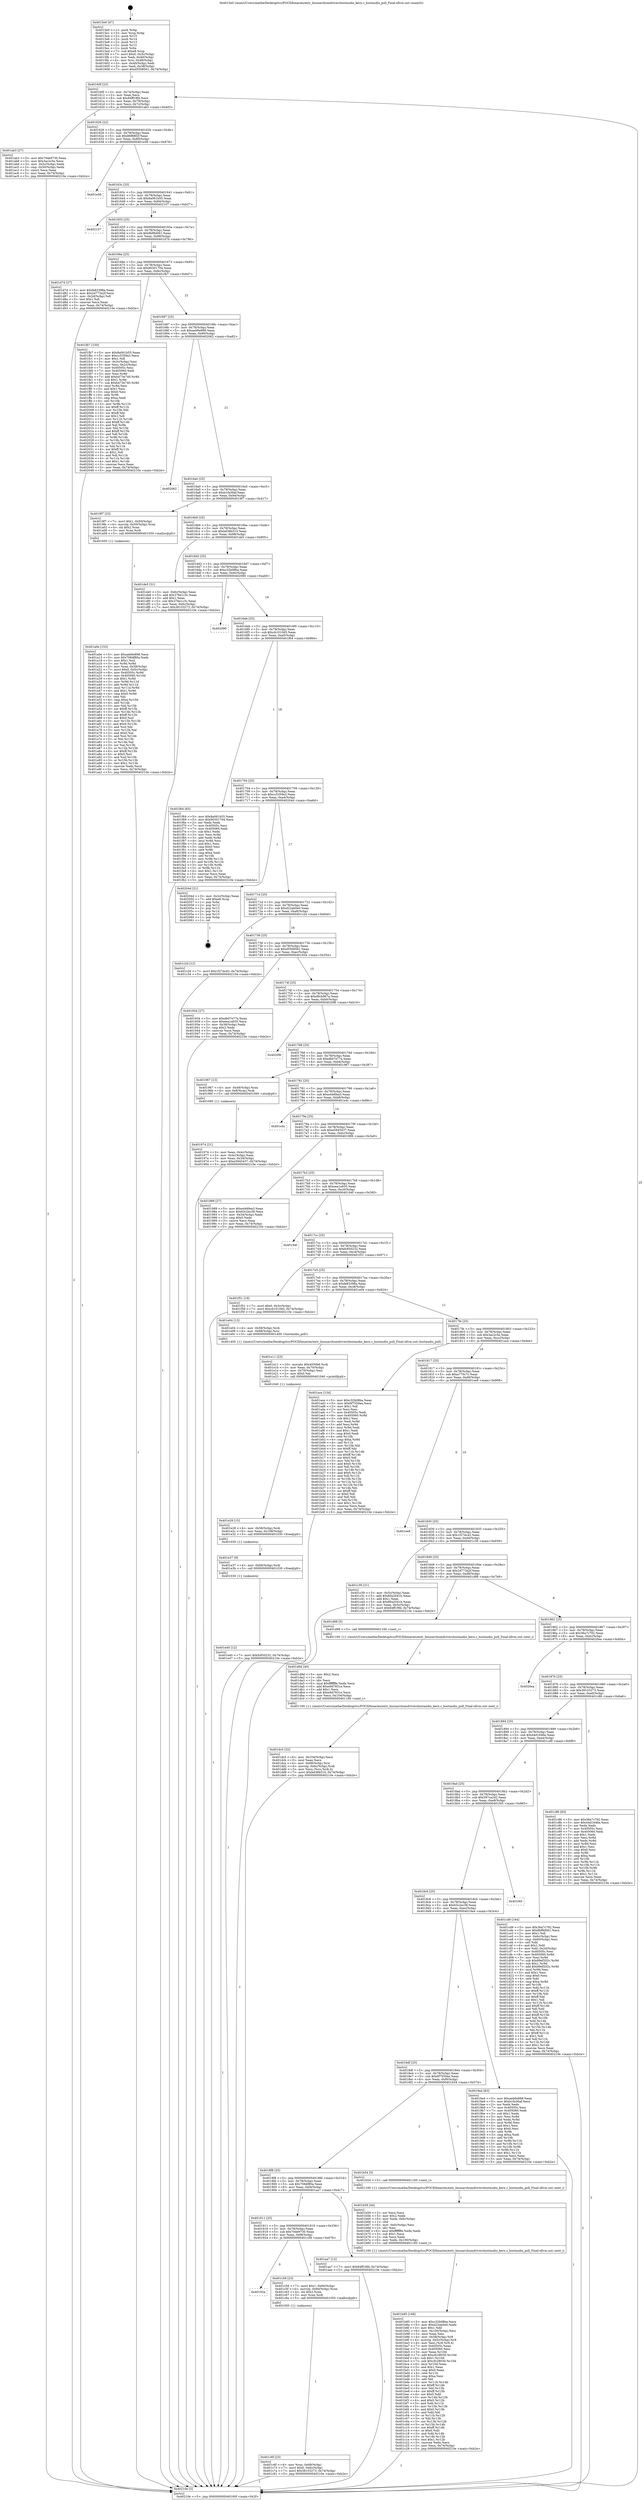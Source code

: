 digraph "0x4015e0" {
  label = "0x4015e0 (/mnt/c/Users/mathe/Desktop/tcc/POCII/binaries/extr_linuxarchumdrivershostaudio_kern.c_hostaudio_poll_Final-ollvm.out::main(0))"
  labelloc = "t"
  node[shape=record]

  Entry [label="",width=0.3,height=0.3,shape=circle,fillcolor=black,style=filled]
  "0x40160f" [label="{
     0x40160f [23]\l
     | [instrs]\l
     &nbsp;&nbsp;0x40160f \<+3\>: mov -0x74(%rbp),%eax\l
     &nbsp;&nbsp;0x401612 \<+2\>: mov %eax,%ecx\l
     &nbsp;&nbsp;0x401614 \<+6\>: sub $0x84ff19fd,%ecx\l
     &nbsp;&nbsp;0x40161a \<+3\>: mov %eax,-0x78(%rbp)\l
     &nbsp;&nbsp;0x40161d \<+3\>: mov %ecx,-0x7c(%rbp)\l
     &nbsp;&nbsp;0x401620 \<+6\>: je 0000000000401ab3 \<main+0x4d3\>\l
  }"]
  "0x401ab3" [label="{
     0x401ab3 [27]\l
     | [instrs]\l
     &nbsp;&nbsp;0x401ab3 \<+5\>: mov $0x70de9730,%eax\l
     &nbsp;&nbsp;0x401ab8 \<+5\>: mov $0x3ac2c5e,%ecx\l
     &nbsp;&nbsp;0x401abd \<+3\>: mov -0x5c(%rbp),%edx\l
     &nbsp;&nbsp;0x401ac0 \<+3\>: cmp -0x50(%rbp),%edx\l
     &nbsp;&nbsp;0x401ac3 \<+3\>: cmovl %ecx,%eax\l
     &nbsp;&nbsp;0x401ac6 \<+3\>: mov %eax,-0x74(%rbp)\l
     &nbsp;&nbsp;0x401ac9 \<+5\>: jmp 000000000040210e \<main+0xb2e\>\l
  }"]
  "0x401626" [label="{
     0x401626 [22]\l
     | [instrs]\l
     &nbsp;&nbsp;0x401626 \<+5\>: jmp 000000000040162b \<main+0x4b\>\l
     &nbsp;&nbsp;0x40162b \<+3\>: mov -0x78(%rbp),%eax\l
     &nbsp;&nbsp;0x40162e \<+5\>: sub $0x86f88f2f,%eax\l
     &nbsp;&nbsp;0x401633 \<+3\>: mov %eax,-0x80(%rbp)\l
     &nbsp;&nbsp;0x401636 \<+6\>: je 0000000000401e58 \<main+0x878\>\l
  }"]
  Exit [label="",width=0.3,height=0.3,shape=circle,fillcolor=black,style=filled,peripheries=2]
  "0x401e58" [label="{
     0x401e58\l
  }", style=dashed]
  "0x40163c" [label="{
     0x40163c [25]\l
     | [instrs]\l
     &nbsp;&nbsp;0x40163c \<+5\>: jmp 0000000000401641 \<main+0x61\>\l
     &nbsp;&nbsp;0x401641 \<+3\>: mov -0x78(%rbp),%eax\l
     &nbsp;&nbsp;0x401644 \<+5\>: sub $0x8a061b55,%eax\l
     &nbsp;&nbsp;0x401649 \<+6\>: mov %eax,-0x84(%rbp)\l
     &nbsp;&nbsp;0x40164f \<+6\>: je 0000000000402107 \<main+0xb27\>\l
  }"]
  "0x401e40" [label="{
     0x401e40 [12]\l
     | [instrs]\l
     &nbsp;&nbsp;0x401e40 \<+7\>: movl $0xfc850232,-0x74(%rbp)\l
     &nbsp;&nbsp;0x401e47 \<+5\>: jmp 000000000040210e \<main+0xb2e\>\l
  }"]
  "0x402107" [label="{
     0x402107\l
  }", style=dashed]
  "0x401655" [label="{
     0x401655 [25]\l
     | [instrs]\l
     &nbsp;&nbsp;0x401655 \<+5\>: jmp 000000000040165a \<main+0x7a\>\l
     &nbsp;&nbsp;0x40165a \<+3\>: mov -0x78(%rbp),%eax\l
     &nbsp;&nbsp;0x40165d \<+5\>: sub $0x8bf8d061,%eax\l
     &nbsp;&nbsp;0x401662 \<+6\>: mov %eax,-0x88(%rbp)\l
     &nbsp;&nbsp;0x401668 \<+6\>: je 0000000000401d7d \<main+0x79d\>\l
  }"]
  "0x401e37" [label="{
     0x401e37 [9]\l
     | [instrs]\l
     &nbsp;&nbsp;0x401e37 \<+4\>: mov -0x68(%rbp),%rdi\l
     &nbsp;&nbsp;0x401e3b \<+5\>: call 0000000000401030 \<free@plt\>\l
     | [calls]\l
     &nbsp;&nbsp;0x401030 \{1\} (unknown)\l
  }"]
  "0x401d7d" [label="{
     0x401d7d [27]\l
     | [instrs]\l
     &nbsp;&nbsp;0x401d7d \<+5\>: mov $0xfe83398a,%eax\l
     &nbsp;&nbsp;0x401d82 \<+5\>: mov $0x2d773a2f,%ecx\l
     &nbsp;&nbsp;0x401d87 \<+3\>: mov -0x2d(%rbp),%dl\l
     &nbsp;&nbsp;0x401d8a \<+3\>: test $0x1,%dl\l
     &nbsp;&nbsp;0x401d8d \<+3\>: cmovne %ecx,%eax\l
     &nbsp;&nbsp;0x401d90 \<+3\>: mov %eax,-0x74(%rbp)\l
     &nbsp;&nbsp;0x401d93 \<+5\>: jmp 000000000040210e \<main+0xb2e\>\l
  }"]
  "0x40166e" [label="{
     0x40166e [25]\l
     | [instrs]\l
     &nbsp;&nbsp;0x40166e \<+5\>: jmp 0000000000401673 \<main+0x93\>\l
     &nbsp;&nbsp;0x401673 \<+3\>: mov -0x78(%rbp),%eax\l
     &nbsp;&nbsp;0x401676 \<+5\>: sub $0x90301704,%eax\l
     &nbsp;&nbsp;0x40167b \<+6\>: mov %eax,-0x8c(%rbp)\l
     &nbsp;&nbsp;0x401681 \<+6\>: je 0000000000401fb7 \<main+0x9d7\>\l
  }"]
  "0x401e28" [label="{
     0x401e28 [15]\l
     | [instrs]\l
     &nbsp;&nbsp;0x401e28 \<+4\>: mov -0x58(%rbp),%rdi\l
     &nbsp;&nbsp;0x401e2c \<+6\>: mov %eax,-0x108(%rbp)\l
     &nbsp;&nbsp;0x401e32 \<+5\>: call 0000000000401030 \<free@plt\>\l
     | [calls]\l
     &nbsp;&nbsp;0x401030 \{1\} (unknown)\l
  }"]
  "0x401fb7" [label="{
     0x401fb7 [150]\l
     | [instrs]\l
     &nbsp;&nbsp;0x401fb7 \<+5\>: mov $0x8a061b55,%eax\l
     &nbsp;&nbsp;0x401fbc \<+5\>: mov $0xcc5359a3,%ecx\l
     &nbsp;&nbsp;0x401fc1 \<+2\>: mov $0x1,%dl\l
     &nbsp;&nbsp;0x401fc3 \<+3\>: mov -0x3c(%rbp),%esi\l
     &nbsp;&nbsp;0x401fc6 \<+3\>: mov %esi,-0x2c(%rbp)\l
     &nbsp;&nbsp;0x401fc9 \<+7\>: mov 0x40505c,%esi\l
     &nbsp;&nbsp;0x401fd0 \<+7\>: mov 0x405060,%edi\l
     &nbsp;&nbsp;0x401fd7 \<+3\>: mov %esi,%r8d\l
     &nbsp;&nbsp;0x401fda \<+7\>: add $0xb473e740,%r8d\l
     &nbsp;&nbsp;0x401fe1 \<+4\>: sub $0x1,%r8d\l
     &nbsp;&nbsp;0x401fe5 \<+7\>: sub $0xb473e740,%r8d\l
     &nbsp;&nbsp;0x401fec \<+4\>: imul %r8d,%esi\l
     &nbsp;&nbsp;0x401ff0 \<+3\>: and $0x1,%esi\l
     &nbsp;&nbsp;0x401ff3 \<+3\>: cmp $0x0,%esi\l
     &nbsp;&nbsp;0x401ff6 \<+4\>: sete %r9b\l
     &nbsp;&nbsp;0x401ffa \<+3\>: cmp $0xa,%edi\l
     &nbsp;&nbsp;0x401ffd \<+4\>: setl %r10b\l
     &nbsp;&nbsp;0x402001 \<+3\>: mov %r9b,%r11b\l
     &nbsp;&nbsp;0x402004 \<+4\>: xor $0xff,%r11b\l
     &nbsp;&nbsp;0x402008 \<+3\>: mov %r10b,%bl\l
     &nbsp;&nbsp;0x40200b \<+3\>: xor $0xff,%bl\l
     &nbsp;&nbsp;0x40200e \<+3\>: xor $0x1,%dl\l
     &nbsp;&nbsp;0x402011 \<+3\>: mov %r11b,%r14b\l
     &nbsp;&nbsp;0x402014 \<+4\>: and $0xff,%r14b\l
     &nbsp;&nbsp;0x402018 \<+3\>: and %dl,%r9b\l
     &nbsp;&nbsp;0x40201b \<+3\>: mov %bl,%r15b\l
     &nbsp;&nbsp;0x40201e \<+4\>: and $0xff,%r15b\l
     &nbsp;&nbsp;0x402022 \<+3\>: and %dl,%r10b\l
     &nbsp;&nbsp;0x402025 \<+3\>: or %r9b,%r14b\l
     &nbsp;&nbsp;0x402028 \<+3\>: or %r10b,%r15b\l
     &nbsp;&nbsp;0x40202b \<+3\>: xor %r15b,%r14b\l
     &nbsp;&nbsp;0x40202e \<+3\>: or %bl,%r11b\l
     &nbsp;&nbsp;0x402031 \<+4\>: xor $0xff,%r11b\l
     &nbsp;&nbsp;0x402035 \<+3\>: or $0x1,%dl\l
     &nbsp;&nbsp;0x402038 \<+3\>: and %dl,%r11b\l
     &nbsp;&nbsp;0x40203b \<+3\>: or %r11b,%r14b\l
     &nbsp;&nbsp;0x40203e \<+4\>: test $0x1,%r14b\l
     &nbsp;&nbsp;0x402042 \<+3\>: cmovne %ecx,%eax\l
     &nbsp;&nbsp;0x402045 \<+3\>: mov %eax,-0x74(%rbp)\l
     &nbsp;&nbsp;0x402048 \<+5\>: jmp 000000000040210e \<main+0xb2e\>\l
  }"]
  "0x401687" [label="{
     0x401687 [25]\l
     | [instrs]\l
     &nbsp;&nbsp;0x401687 \<+5\>: jmp 000000000040168c \<main+0xac\>\l
     &nbsp;&nbsp;0x40168c \<+3\>: mov -0x78(%rbp),%eax\l
     &nbsp;&nbsp;0x40168f \<+5\>: sub $0xaeb6e898,%eax\l
     &nbsp;&nbsp;0x401694 \<+6\>: mov %eax,-0x90(%rbp)\l
     &nbsp;&nbsp;0x40169a \<+6\>: je 0000000000402062 \<main+0xa82\>\l
  }"]
  "0x401e11" [label="{
     0x401e11 [23]\l
     | [instrs]\l
     &nbsp;&nbsp;0x401e11 \<+10\>: movabs $0x4030b6,%rdi\l
     &nbsp;&nbsp;0x401e1b \<+3\>: mov %eax,-0x70(%rbp)\l
     &nbsp;&nbsp;0x401e1e \<+3\>: mov -0x70(%rbp),%esi\l
     &nbsp;&nbsp;0x401e21 \<+2\>: mov $0x0,%al\l
     &nbsp;&nbsp;0x401e23 \<+5\>: call 0000000000401040 \<printf@plt\>\l
     | [calls]\l
     &nbsp;&nbsp;0x401040 \{1\} (unknown)\l
  }"]
  "0x402062" [label="{
     0x402062\l
  }", style=dashed]
  "0x4016a0" [label="{
     0x4016a0 [25]\l
     | [instrs]\l
     &nbsp;&nbsp;0x4016a0 \<+5\>: jmp 00000000004016a5 \<main+0xc5\>\l
     &nbsp;&nbsp;0x4016a5 \<+3\>: mov -0x78(%rbp),%eax\l
     &nbsp;&nbsp;0x4016a8 \<+5\>: sub $0xb1fa36af,%eax\l
     &nbsp;&nbsp;0x4016ad \<+6\>: mov %eax,-0x94(%rbp)\l
     &nbsp;&nbsp;0x4016b3 \<+6\>: je 00000000004019f7 \<main+0x417\>\l
  }"]
  "0x401dc5" [label="{
     0x401dc5 [32]\l
     | [instrs]\l
     &nbsp;&nbsp;0x401dc5 \<+6\>: mov -0x104(%rbp),%ecx\l
     &nbsp;&nbsp;0x401dcb \<+3\>: imul %eax,%ecx\l
     &nbsp;&nbsp;0x401dce \<+4\>: mov -0x68(%rbp),%rsi\l
     &nbsp;&nbsp;0x401dd2 \<+4\>: movslq -0x6c(%rbp),%rdi\l
     &nbsp;&nbsp;0x401dd6 \<+3\>: mov %ecx,(%rsi,%rdi,4)\l
     &nbsp;&nbsp;0x401dd9 \<+7\>: movl $0xbd38b510,-0x74(%rbp)\l
     &nbsp;&nbsp;0x401de0 \<+5\>: jmp 000000000040210e \<main+0xb2e\>\l
  }"]
  "0x4019f7" [label="{
     0x4019f7 [23]\l
     | [instrs]\l
     &nbsp;&nbsp;0x4019f7 \<+7\>: movl $0x1,-0x50(%rbp)\l
     &nbsp;&nbsp;0x4019fe \<+4\>: movslq -0x50(%rbp),%rax\l
     &nbsp;&nbsp;0x401a02 \<+4\>: shl $0x2,%rax\l
     &nbsp;&nbsp;0x401a06 \<+3\>: mov %rax,%rdi\l
     &nbsp;&nbsp;0x401a09 \<+5\>: call 0000000000401050 \<malloc@plt\>\l
     | [calls]\l
     &nbsp;&nbsp;0x401050 \{1\} (unknown)\l
  }"]
  "0x4016b9" [label="{
     0x4016b9 [25]\l
     | [instrs]\l
     &nbsp;&nbsp;0x4016b9 \<+5\>: jmp 00000000004016be \<main+0xde\>\l
     &nbsp;&nbsp;0x4016be \<+3\>: mov -0x78(%rbp),%eax\l
     &nbsp;&nbsp;0x4016c1 \<+5\>: sub $0xbd38b510,%eax\l
     &nbsp;&nbsp;0x4016c6 \<+6\>: mov %eax,-0x98(%rbp)\l
     &nbsp;&nbsp;0x4016cc \<+6\>: je 0000000000401de5 \<main+0x805\>\l
  }"]
  "0x401d9d" [label="{
     0x401d9d [40]\l
     | [instrs]\l
     &nbsp;&nbsp;0x401d9d \<+5\>: mov $0x2,%ecx\l
     &nbsp;&nbsp;0x401da2 \<+1\>: cltd\l
     &nbsp;&nbsp;0x401da3 \<+2\>: idiv %ecx\l
     &nbsp;&nbsp;0x401da5 \<+6\>: imul $0xfffffffe,%edx,%ecx\l
     &nbsp;&nbsp;0x401dab \<+6\>: add $0xe9d7831e,%ecx\l
     &nbsp;&nbsp;0x401db1 \<+3\>: add $0x1,%ecx\l
     &nbsp;&nbsp;0x401db4 \<+6\>: sub $0xe9d7831e,%ecx\l
     &nbsp;&nbsp;0x401dba \<+6\>: mov %ecx,-0x104(%rbp)\l
     &nbsp;&nbsp;0x401dc0 \<+5\>: call 0000000000401160 \<next_i\>\l
     | [calls]\l
     &nbsp;&nbsp;0x401160 \{1\} (/mnt/c/Users/mathe/Desktop/tcc/POCII/binaries/extr_linuxarchumdrivershostaudio_kern.c_hostaudio_poll_Final-ollvm.out::next_i)\l
  }"]
  "0x401de5" [label="{
     0x401de5 [31]\l
     | [instrs]\l
     &nbsp;&nbsp;0x401de5 \<+3\>: mov -0x6c(%rbp),%eax\l
     &nbsp;&nbsp;0x401de8 \<+5\>: add $0x376e1c3c,%eax\l
     &nbsp;&nbsp;0x401ded \<+3\>: add $0x1,%eax\l
     &nbsp;&nbsp;0x401df0 \<+5\>: sub $0x376e1c3c,%eax\l
     &nbsp;&nbsp;0x401df5 \<+3\>: mov %eax,-0x6c(%rbp)\l
     &nbsp;&nbsp;0x401df8 \<+7\>: movl $0x38103273,-0x74(%rbp)\l
     &nbsp;&nbsp;0x401dff \<+5\>: jmp 000000000040210e \<main+0xb2e\>\l
  }"]
  "0x4016d2" [label="{
     0x4016d2 [25]\l
     | [instrs]\l
     &nbsp;&nbsp;0x4016d2 \<+5\>: jmp 00000000004016d7 \<main+0xf7\>\l
     &nbsp;&nbsp;0x4016d7 \<+3\>: mov -0x78(%rbp),%eax\l
     &nbsp;&nbsp;0x4016da \<+5\>: sub $0xc32b08ba,%eax\l
     &nbsp;&nbsp;0x4016df \<+6\>: mov %eax,-0x9c(%rbp)\l
     &nbsp;&nbsp;0x4016e5 \<+6\>: je 0000000000402090 \<main+0xab0\>\l
  }"]
  "0x401c6f" [label="{
     0x401c6f [23]\l
     | [instrs]\l
     &nbsp;&nbsp;0x401c6f \<+4\>: mov %rax,-0x68(%rbp)\l
     &nbsp;&nbsp;0x401c73 \<+7\>: movl $0x0,-0x6c(%rbp)\l
     &nbsp;&nbsp;0x401c7a \<+7\>: movl $0x38103273,-0x74(%rbp)\l
     &nbsp;&nbsp;0x401c81 \<+5\>: jmp 000000000040210e \<main+0xb2e\>\l
  }"]
  "0x402090" [label="{
     0x402090\l
  }", style=dashed]
  "0x4016eb" [label="{
     0x4016eb [25]\l
     | [instrs]\l
     &nbsp;&nbsp;0x4016eb \<+5\>: jmp 00000000004016f0 \<main+0x110\>\l
     &nbsp;&nbsp;0x4016f0 \<+3\>: mov -0x78(%rbp),%eax\l
     &nbsp;&nbsp;0x4016f3 \<+5\>: sub $0xcb1010d5,%eax\l
     &nbsp;&nbsp;0x4016f8 \<+6\>: mov %eax,-0xa0(%rbp)\l
     &nbsp;&nbsp;0x4016fe \<+6\>: je 0000000000401f64 \<main+0x984\>\l
  }"]
  "0x40192a" [label="{
     0x40192a\l
  }", style=dashed]
  "0x401f64" [label="{
     0x401f64 [83]\l
     | [instrs]\l
     &nbsp;&nbsp;0x401f64 \<+5\>: mov $0x8a061b55,%eax\l
     &nbsp;&nbsp;0x401f69 \<+5\>: mov $0x90301704,%ecx\l
     &nbsp;&nbsp;0x401f6e \<+2\>: xor %edx,%edx\l
     &nbsp;&nbsp;0x401f70 \<+7\>: mov 0x40505c,%esi\l
     &nbsp;&nbsp;0x401f77 \<+7\>: mov 0x405060,%edi\l
     &nbsp;&nbsp;0x401f7e \<+3\>: sub $0x1,%edx\l
     &nbsp;&nbsp;0x401f81 \<+3\>: mov %esi,%r8d\l
     &nbsp;&nbsp;0x401f84 \<+3\>: add %edx,%r8d\l
     &nbsp;&nbsp;0x401f87 \<+4\>: imul %r8d,%esi\l
     &nbsp;&nbsp;0x401f8b \<+3\>: and $0x1,%esi\l
     &nbsp;&nbsp;0x401f8e \<+3\>: cmp $0x0,%esi\l
     &nbsp;&nbsp;0x401f91 \<+4\>: sete %r9b\l
     &nbsp;&nbsp;0x401f95 \<+3\>: cmp $0xa,%edi\l
     &nbsp;&nbsp;0x401f98 \<+4\>: setl %r10b\l
     &nbsp;&nbsp;0x401f9c \<+3\>: mov %r9b,%r11b\l
     &nbsp;&nbsp;0x401f9f \<+3\>: and %r10b,%r11b\l
     &nbsp;&nbsp;0x401fa2 \<+3\>: xor %r10b,%r9b\l
     &nbsp;&nbsp;0x401fa5 \<+3\>: or %r9b,%r11b\l
     &nbsp;&nbsp;0x401fa8 \<+4\>: test $0x1,%r11b\l
     &nbsp;&nbsp;0x401fac \<+3\>: cmovne %ecx,%eax\l
     &nbsp;&nbsp;0x401faf \<+3\>: mov %eax,-0x74(%rbp)\l
     &nbsp;&nbsp;0x401fb2 \<+5\>: jmp 000000000040210e \<main+0xb2e\>\l
  }"]
  "0x401704" [label="{
     0x401704 [25]\l
     | [instrs]\l
     &nbsp;&nbsp;0x401704 \<+5\>: jmp 0000000000401709 \<main+0x129\>\l
     &nbsp;&nbsp;0x401709 \<+3\>: mov -0x78(%rbp),%eax\l
     &nbsp;&nbsp;0x40170c \<+5\>: sub $0xcc5359a3,%eax\l
     &nbsp;&nbsp;0x401711 \<+6\>: mov %eax,-0xa4(%rbp)\l
     &nbsp;&nbsp;0x401717 \<+6\>: je 000000000040204d \<main+0xa6d\>\l
  }"]
  "0x401c58" [label="{
     0x401c58 [23]\l
     | [instrs]\l
     &nbsp;&nbsp;0x401c58 \<+7\>: movl $0x1,-0x60(%rbp)\l
     &nbsp;&nbsp;0x401c5f \<+4\>: movslq -0x60(%rbp),%rax\l
     &nbsp;&nbsp;0x401c63 \<+4\>: shl $0x2,%rax\l
     &nbsp;&nbsp;0x401c67 \<+3\>: mov %rax,%rdi\l
     &nbsp;&nbsp;0x401c6a \<+5\>: call 0000000000401050 \<malloc@plt\>\l
     | [calls]\l
     &nbsp;&nbsp;0x401050 \{1\} (unknown)\l
  }"]
  "0x40204d" [label="{
     0x40204d [21]\l
     | [instrs]\l
     &nbsp;&nbsp;0x40204d \<+3\>: mov -0x2c(%rbp),%eax\l
     &nbsp;&nbsp;0x402050 \<+7\>: add $0xe8,%rsp\l
     &nbsp;&nbsp;0x402057 \<+1\>: pop %rbx\l
     &nbsp;&nbsp;0x402058 \<+2\>: pop %r12\l
     &nbsp;&nbsp;0x40205a \<+2\>: pop %r13\l
     &nbsp;&nbsp;0x40205c \<+2\>: pop %r14\l
     &nbsp;&nbsp;0x40205e \<+2\>: pop %r15\l
     &nbsp;&nbsp;0x402060 \<+1\>: pop %rbp\l
     &nbsp;&nbsp;0x402061 \<+1\>: ret\l
  }"]
  "0x40171d" [label="{
     0x40171d [25]\l
     | [instrs]\l
     &nbsp;&nbsp;0x40171d \<+5\>: jmp 0000000000401722 \<main+0x142\>\l
     &nbsp;&nbsp;0x401722 \<+3\>: mov -0x78(%rbp),%eax\l
     &nbsp;&nbsp;0x401725 \<+5\>: sub $0xd22ab0e0,%eax\l
     &nbsp;&nbsp;0x40172a \<+6\>: mov %eax,-0xa8(%rbp)\l
     &nbsp;&nbsp;0x401730 \<+6\>: je 0000000000401c2d \<main+0x64d\>\l
  }"]
  "0x401b85" [label="{
     0x401b85 [168]\l
     | [instrs]\l
     &nbsp;&nbsp;0x401b85 \<+5\>: mov $0xc32b08ba,%ecx\l
     &nbsp;&nbsp;0x401b8a \<+5\>: mov $0xd22ab0e0,%edx\l
     &nbsp;&nbsp;0x401b8f \<+3\>: mov $0x1,%dil\l
     &nbsp;&nbsp;0x401b92 \<+6\>: mov -0x100(%rbp),%esi\l
     &nbsp;&nbsp;0x401b98 \<+3\>: imul %eax,%esi\l
     &nbsp;&nbsp;0x401b9b \<+4\>: mov -0x58(%rbp),%r8\l
     &nbsp;&nbsp;0x401b9f \<+4\>: movslq -0x5c(%rbp),%r9\l
     &nbsp;&nbsp;0x401ba3 \<+4\>: mov %esi,(%r8,%r9,4)\l
     &nbsp;&nbsp;0x401ba7 \<+7\>: mov 0x40505c,%eax\l
     &nbsp;&nbsp;0x401bae \<+7\>: mov 0x405060,%esi\l
     &nbsp;&nbsp;0x401bb5 \<+3\>: mov %eax,%r10d\l
     &nbsp;&nbsp;0x401bb8 \<+7\>: add $0xcfc28030,%r10d\l
     &nbsp;&nbsp;0x401bbf \<+4\>: sub $0x1,%r10d\l
     &nbsp;&nbsp;0x401bc3 \<+7\>: sub $0xcfc28030,%r10d\l
     &nbsp;&nbsp;0x401bca \<+4\>: imul %r10d,%eax\l
     &nbsp;&nbsp;0x401bce \<+3\>: and $0x1,%eax\l
     &nbsp;&nbsp;0x401bd1 \<+3\>: cmp $0x0,%eax\l
     &nbsp;&nbsp;0x401bd4 \<+4\>: sete %r11b\l
     &nbsp;&nbsp;0x401bd8 \<+3\>: cmp $0xa,%esi\l
     &nbsp;&nbsp;0x401bdb \<+3\>: setl %bl\l
     &nbsp;&nbsp;0x401bde \<+3\>: mov %r11b,%r14b\l
     &nbsp;&nbsp;0x401be1 \<+4\>: xor $0xff,%r14b\l
     &nbsp;&nbsp;0x401be5 \<+3\>: mov %bl,%r15b\l
     &nbsp;&nbsp;0x401be8 \<+4\>: xor $0xff,%r15b\l
     &nbsp;&nbsp;0x401bec \<+4\>: xor $0x0,%dil\l
     &nbsp;&nbsp;0x401bf0 \<+3\>: mov %r14b,%r12b\l
     &nbsp;&nbsp;0x401bf3 \<+4\>: and $0x0,%r12b\l
     &nbsp;&nbsp;0x401bf7 \<+3\>: and %dil,%r11b\l
     &nbsp;&nbsp;0x401bfa \<+3\>: mov %r15b,%r13b\l
     &nbsp;&nbsp;0x401bfd \<+4\>: and $0x0,%r13b\l
     &nbsp;&nbsp;0x401c01 \<+3\>: and %dil,%bl\l
     &nbsp;&nbsp;0x401c04 \<+3\>: or %r11b,%r12b\l
     &nbsp;&nbsp;0x401c07 \<+3\>: or %bl,%r13b\l
     &nbsp;&nbsp;0x401c0a \<+3\>: xor %r13b,%r12b\l
     &nbsp;&nbsp;0x401c0d \<+3\>: or %r15b,%r14b\l
     &nbsp;&nbsp;0x401c10 \<+4\>: xor $0xff,%r14b\l
     &nbsp;&nbsp;0x401c14 \<+4\>: or $0x0,%dil\l
     &nbsp;&nbsp;0x401c18 \<+3\>: and %dil,%r14b\l
     &nbsp;&nbsp;0x401c1b \<+3\>: or %r14b,%r12b\l
     &nbsp;&nbsp;0x401c1e \<+4\>: test $0x1,%r12b\l
     &nbsp;&nbsp;0x401c22 \<+3\>: cmovne %edx,%ecx\l
     &nbsp;&nbsp;0x401c25 \<+3\>: mov %ecx,-0x74(%rbp)\l
     &nbsp;&nbsp;0x401c28 \<+5\>: jmp 000000000040210e \<main+0xb2e\>\l
  }"]
  "0x401c2d" [label="{
     0x401c2d [12]\l
     | [instrs]\l
     &nbsp;&nbsp;0x401c2d \<+7\>: movl $0x1f27dc43,-0x74(%rbp)\l
     &nbsp;&nbsp;0x401c34 \<+5\>: jmp 000000000040210e \<main+0xb2e\>\l
  }"]
  "0x401736" [label="{
     0x401736 [25]\l
     | [instrs]\l
     &nbsp;&nbsp;0x401736 \<+5\>: jmp 000000000040173b \<main+0x15b\>\l
     &nbsp;&nbsp;0x40173b \<+3\>: mov -0x78(%rbp),%eax\l
     &nbsp;&nbsp;0x40173e \<+5\>: sub $0xd5508561,%eax\l
     &nbsp;&nbsp;0x401743 \<+6\>: mov %eax,-0xac(%rbp)\l
     &nbsp;&nbsp;0x401749 \<+6\>: je 0000000000401934 \<main+0x354\>\l
  }"]
  "0x401b59" [label="{
     0x401b59 [44]\l
     | [instrs]\l
     &nbsp;&nbsp;0x401b59 \<+2\>: xor %ecx,%ecx\l
     &nbsp;&nbsp;0x401b5b \<+5\>: mov $0x2,%edx\l
     &nbsp;&nbsp;0x401b60 \<+6\>: mov %edx,-0xfc(%rbp)\l
     &nbsp;&nbsp;0x401b66 \<+1\>: cltd\l
     &nbsp;&nbsp;0x401b67 \<+6\>: mov -0xfc(%rbp),%esi\l
     &nbsp;&nbsp;0x401b6d \<+2\>: idiv %esi\l
     &nbsp;&nbsp;0x401b6f \<+6\>: imul $0xfffffffe,%edx,%edx\l
     &nbsp;&nbsp;0x401b75 \<+3\>: sub $0x1,%ecx\l
     &nbsp;&nbsp;0x401b78 \<+2\>: sub %ecx,%edx\l
     &nbsp;&nbsp;0x401b7a \<+6\>: mov %edx,-0x100(%rbp)\l
     &nbsp;&nbsp;0x401b80 \<+5\>: call 0000000000401160 \<next_i\>\l
     | [calls]\l
     &nbsp;&nbsp;0x401160 \{1\} (/mnt/c/Users/mathe/Desktop/tcc/POCII/binaries/extr_linuxarchumdrivershostaudio_kern.c_hostaudio_poll_Final-ollvm.out::next_i)\l
  }"]
  "0x401934" [label="{
     0x401934 [27]\l
     | [instrs]\l
     &nbsp;&nbsp;0x401934 \<+5\>: mov $0xdb07e77a,%eax\l
     &nbsp;&nbsp;0x401939 \<+5\>: mov $0xeea1a935,%ecx\l
     &nbsp;&nbsp;0x40193e \<+3\>: mov -0x38(%rbp),%edx\l
     &nbsp;&nbsp;0x401941 \<+3\>: cmp $0x2,%edx\l
     &nbsp;&nbsp;0x401944 \<+3\>: cmovne %ecx,%eax\l
     &nbsp;&nbsp;0x401947 \<+3\>: mov %eax,-0x74(%rbp)\l
     &nbsp;&nbsp;0x40194a \<+5\>: jmp 000000000040210e \<main+0xb2e\>\l
  }"]
  "0x40174f" [label="{
     0x40174f [25]\l
     | [instrs]\l
     &nbsp;&nbsp;0x40174f \<+5\>: jmp 0000000000401754 \<main+0x174\>\l
     &nbsp;&nbsp;0x401754 \<+3\>: mov -0x78(%rbp),%eax\l
     &nbsp;&nbsp;0x401757 \<+5\>: sub $0xd9cb967a,%eax\l
     &nbsp;&nbsp;0x40175c \<+6\>: mov %eax,-0xb0(%rbp)\l
     &nbsp;&nbsp;0x401762 \<+6\>: je 00000000004020f6 \<main+0xb16\>\l
  }"]
  "0x40210e" [label="{
     0x40210e [5]\l
     | [instrs]\l
     &nbsp;&nbsp;0x40210e \<+5\>: jmp 000000000040160f \<main+0x2f\>\l
  }"]
  "0x4015e0" [label="{
     0x4015e0 [47]\l
     | [instrs]\l
     &nbsp;&nbsp;0x4015e0 \<+1\>: push %rbp\l
     &nbsp;&nbsp;0x4015e1 \<+3\>: mov %rsp,%rbp\l
     &nbsp;&nbsp;0x4015e4 \<+2\>: push %r15\l
     &nbsp;&nbsp;0x4015e6 \<+2\>: push %r14\l
     &nbsp;&nbsp;0x4015e8 \<+2\>: push %r13\l
     &nbsp;&nbsp;0x4015ea \<+2\>: push %r12\l
     &nbsp;&nbsp;0x4015ec \<+1\>: push %rbx\l
     &nbsp;&nbsp;0x4015ed \<+7\>: sub $0xe8,%rsp\l
     &nbsp;&nbsp;0x4015f4 \<+7\>: movl $0x0,-0x3c(%rbp)\l
     &nbsp;&nbsp;0x4015fb \<+3\>: mov %edi,-0x40(%rbp)\l
     &nbsp;&nbsp;0x4015fe \<+4\>: mov %rsi,-0x48(%rbp)\l
     &nbsp;&nbsp;0x401602 \<+3\>: mov -0x40(%rbp),%edi\l
     &nbsp;&nbsp;0x401605 \<+3\>: mov %edi,-0x38(%rbp)\l
     &nbsp;&nbsp;0x401608 \<+7\>: movl $0xd5508561,-0x74(%rbp)\l
  }"]
  "0x401911" [label="{
     0x401911 [25]\l
     | [instrs]\l
     &nbsp;&nbsp;0x401911 \<+5\>: jmp 0000000000401916 \<main+0x336\>\l
     &nbsp;&nbsp;0x401916 \<+3\>: mov -0x78(%rbp),%eax\l
     &nbsp;&nbsp;0x401919 \<+5\>: sub $0x70de9730,%eax\l
     &nbsp;&nbsp;0x40191e \<+6\>: mov %eax,-0xf8(%rbp)\l
     &nbsp;&nbsp;0x401924 \<+6\>: je 0000000000401c58 \<main+0x678\>\l
  }"]
  "0x4020f6" [label="{
     0x4020f6\l
  }", style=dashed]
  "0x401768" [label="{
     0x401768 [25]\l
     | [instrs]\l
     &nbsp;&nbsp;0x401768 \<+5\>: jmp 000000000040176d \<main+0x18d\>\l
     &nbsp;&nbsp;0x40176d \<+3\>: mov -0x78(%rbp),%eax\l
     &nbsp;&nbsp;0x401770 \<+5\>: sub $0xdb07e77a,%eax\l
     &nbsp;&nbsp;0x401775 \<+6\>: mov %eax,-0xb4(%rbp)\l
     &nbsp;&nbsp;0x40177b \<+6\>: je 0000000000401967 \<main+0x387\>\l
  }"]
  "0x401aa7" [label="{
     0x401aa7 [12]\l
     | [instrs]\l
     &nbsp;&nbsp;0x401aa7 \<+7\>: movl $0x84ff19fd,-0x74(%rbp)\l
     &nbsp;&nbsp;0x401aae \<+5\>: jmp 000000000040210e \<main+0xb2e\>\l
  }"]
  "0x401967" [label="{
     0x401967 [13]\l
     | [instrs]\l
     &nbsp;&nbsp;0x401967 \<+4\>: mov -0x48(%rbp),%rax\l
     &nbsp;&nbsp;0x40196b \<+4\>: mov 0x8(%rax),%rdi\l
     &nbsp;&nbsp;0x40196f \<+5\>: call 0000000000401060 \<atoi@plt\>\l
     | [calls]\l
     &nbsp;&nbsp;0x401060 \{1\} (unknown)\l
  }"]
  "0x401781" [label="{
     0x401781 [25]\l
     | [instrs]\l
     &nbsp;&nbsp;0x401781 \<+5\>: jmp 0000000000401786 \<main+0x1a6\>\l
     &nbsp;&nbsp;0x401786 \<+3\>: mov -0x78(%rbp),%eax\l
     &nbsp;&nbsp;0x401789 \<+5\>: sub $0xe446fea3,%eax\l
     &nbsp;&nbsp;0x40178e \<+6\>: mov %eax,-0xb8(%rbp)\l
     &nbsp;&nbsp;0x401794 \<+6\>: je 0000000000401e4c \<main+0x86c\>\l
  }"]
  "0x401974" [label="{
     0x401974 [21]\l
     | [instrs]\l
     &nbsp;&nbsp;0x401974 \<+3\>: mov %eax,-0x4c(%rbp)\l
     &nbsp;&nbsp;0x401977 \<+3\>: mov -0x4c(%rbp),%eax\l
     &nbsp;&nbsp;0x40197a \<+3\>: mov %eax,-0x34(%rbp)\l
     &nbsp;&nbsp;0x40197d \<+7\>: movl $0xe5945437,-0x74(%rbp)\l
     &nbsp;&nbsp;0x401984 \<+5\>: jmp 000000000040210e \<main+0xb2e\>\l
  }"]
  "0x4018f8" [label="{
     0x4018f8 [25]\l
     | [instrs]\l
     &nbsp;&nbsp;0x4018f8 \<+5\>: jmp 00000000004018fd \<main+0x31d\>\l
     &nbsp;&nbsp;0x4018fd \<+3\>: mov -0x78(%rbp),%eax\l
     &nbsp;&nbsp;0x401900 \<+5\>: sub $0x708df80a,%eax\l
     &nbsp;&nbsp;0x401905 \<+6\>: mov %eax,-0xf4(%rbp)\l
     &nbsp;&nbsp;0x40190b \<+6\>: je 0000000000401aa7 \<main+0x4c7\>\l
  }"]
  "0x401e4c" [label="{
     0x401e4c\l
  }", style=dashed]
  "0x40179a" [label="{
     0x40179a [25]\l
     | [instrs]\l
     &nbsp;&nbsp;0x40179a \<+5\>: jmp 000000000040179f \<main+0x1bf\>\l
     &nbsp;&nbsp;0x40179f \<+3\>: mov -0x78(%rbp),%eax\l
     &nbsp;&nbsp;0x4017a2 \<+5\>: sub $0xe5945437,%eax\l
     &nbsp;&nbsp;0x4017a7 \<+6\>: mov %eax,-0xbc(%rbp)\l
     &nbsp;&nbsp;0x4017ad \<+6\>: je 0000000000401989 \<main+0x3a9\>\l
  }"]
  "0x401b54" [label="{
     0x401b54 [5]\l
     | [instrs]\l
     &nbsp;&nbsp;0x401b54 \<+5\>: call 0000000000401160 \<next_i\>\l
     | [calls]\l
     &nbsp;&nbsp;0x401160 \{1\} (/mnt/c/Users/mathe/Desktop/tcc/POCII/binaries/extr_linuxarchumdrivershostaudio_kern.c_hostaudio_poll_Final-ollvm.out::next_i)\l
  }"]
  "0x401989" [label="{
     0x401989 [27]\l
     | [instrs]\l
     &nbsp;&nbsp;0x401989 \<+5\>: mov $0xe446fea3,%eax\l
     &nbsp;&nbsp;0x40198e \<+5\>: mov $0x63c2ec38,%ecx\l
     &nbsp;&nbsp;0x401993 \<+3\>: mov -0x34(%rbp),%edx\l
     &nbsp;&nbsp;0x401996 \<+3\>: cmp $0x0,%edx\l
     &nbsp;&nbsp;0x401999 \<+3\>: cmove %ecx,%eax\l
     &nbsp;&nbsp;0x40199c \<+3\>: mov %eax,-0x74(%rbp)\l
     &nbsp;&nbsp;0x40199f \<+5\>: jmp 000000000040210e \<main+0xb2e\>\l
  }"]
  "0x4017b3" [label="{
     0x4017b3 [25]\l
     | [instrs]\l
     &nbsp;&nbsp;0x4017b3 \<+5\>: jmp 00000000004017b8 \<main+0x1d8\>\l
     &nbsp;&nbsp;0x4017b8 \<+3\>: mov -0x78(%rbp),%eax\l
     &nbsp;&nbsp;0x4017bb \<+5\>: sub $0xeea1a935,%eax\l
     &nbsp;&nbsp;0x4017c0 \<+6\>: mov %eax,-0xc0(%rbp)\l
     &nbsp;&nbsp;0x4017c6 \<+6\>: je 000000000040194f \<main+0x36f\>\l
  }"]
  "0x401a0e" [label="{
     0x401a0e [153]\l
     | [instrs]\l
     &nbsp;&nbsp;0x401a0e \<+5\>: mov $0xaeb6e898,%ecx\l
     &nbsp;&nbsp;0x401a13 \<+5\>: mov $0x708df80a,%edx\l
     &nbsp;&nbsp;0x401a18 \<+3\>: mov $0x1,%sil\l
     &nbsp;&nbsp;0x401a1b \<+3\>: xor %r8d,%r8d\l
     &nbsp;&nbsp;0x401a1e \<+4\>: mov %rax,-0x58(%rbp)\l
     &nbsp;&nbsp;0x401a22 \<+7\>: movl $0x0,-0x5c(%rbp)\l
     &nbsp;&nbsp;0x401a29 \<+8\>: mov 0x40505c,%r9d\l
     &nbsp;&nbsp;0x401a31 \<+8\>: mov 0x405060,%r10d\l
     &nbsp;&nbsp;0x401a39 \<+4\>: sub $0x1,%r8d\l
     &nbsp;&nbsp;0x401a3d \<+3\>: mov %r9d,%r11d\l
     &nbsp;&nbsp;0x401a40 \<+3\>: add %r8d,%r11d\l
     &nbsp;&nbsp;0x401a43 \<+4\>: imul %r11d,%r9d\l
     &nbsp;&nbsp;0x401a47 \<+4\>: and $0x1,%r9d\l
     &nbsp;&nbsp;0x401a4b \<+4\>: cmp $0x0,%r9d\l
     &nbsp;&nbsp;0x401a4f \<+3\>: sete %bl\l
     &nbsp;&nbsp;0x401a52 \<+4\>: cmp $0xa,%r10d\l
     &nbsp;&nbsp;0x401a56 \<+4\>: setl %r14b\l
     &nbsp;&nbsp;0x401a5a \<+3\>: mov %bl,%r15b\l
     &nbsp;&nbsp;0x401a5d \<+4\>: xor $0xff,%r15b\l
     &nbsp;&nbsp;0x401a61 \<+3\>: mov %r14b,%r12b\l
     &nbsp;&nbsp;0x401a64 \<+4\>: xor $0xff,%r12b\l
     &nbsp;&nbsp;0x401a68 \<+4\>: xor $0x0,%sil\l
     &nbsp;&nbsp;0x401a6c \<+3\>: mov %r15b,%r13b\l
     &nbsp;&nbsp;0x401a6f \<+4\>: and $0x0,%r13b\l
     &nbsp;&nbsp;0x401a73 \<+3\>: and %sil,%bl\l
     &nbsp;&nbsp;0x401a76 \<+3\>: mov %r12b,%al\l
     &nbsp;&nbsp;0x401a79 \<+2\>: and $0x0,%al\l
     &nbsp;&nbsp;0x401a7b \<+3\>: and %sil,%r14b\l
     &nbsp;&nbsp;0x401a7e \<+3\>: or %bl,%r13b\l
     &nbsp;&nbsp;0x401a81 \<+3\>: or %r14b,%al\l
     &nbsp;&nbsp;0x401a84 \<+3\>: xor %al,%r13b\l
     &nbsp;&nbsp;0x401a87 \<+3\>: or %r12b,%r15b\l
     &nbsp;&nbsp;0x401a8a \<+4\>: xor $0xff,%r15b\l
     &nbsp;&nbsp;0x401a8e \<+4\>: or $0x0,%sil\l
     &nbsp;&nbsp;0x401a92 \<+3\>: and %sil,%r15b\l
     &nbsp;&nbsp;0x401a95 \<+3\>: or %r15b,%r13b\l
     &nbsp;&nbsp;0x401a98 \<+4\>: test $0x1,%r13b\l
     &nbsp;&nbsp;0x401a9c \<+3\>: cmovne %edx,%ecx\l
     &nbsp;&nbsp;0x401a9f \<+3\>: mov %ecx,-0x74(%rbp)\l
     &nbsp;&nbsp;0x401aa2 \<+5\>: jmp 000000000040210e \<main+0xb2e\>\l
  }"]
  "0x40194f" [label="{
     0x40194f\l
  }", style=dashed]
  "0x4017cc" [label="{
     0x4017cc [25]\l
     | [instrs]\l
     &nbsp;&nbsp;0x4017cc \<+5\>: jmp 00000000004017d1 \<main+0x1f1\>\l
     &nbsp;&nbsp;0x4017d1 \<+3\>: mov -0x78(%rbp),%eax\l
     &nbsp;&nbsp;0x4017d4 \<+5\>: sub $0xfc850232,%eax\l
     &nbsp;&nbsp;0x4017d9 \<+6\>: mov %eax,-0xc4(%rbp)\l
     &nbsp;&nbsp;0x4017df \<+6\>: je 0000000000401f51 \<main+0x971\>\l
  }"]
  "0x4018df" [label="{
     0x4018df [25]\l
     | [instrs]\l
     &nbsp;&nbsp;0x4018df \<+5\>: jmp 00000000004018e4 \<main+0x304\>\l
     &nbsp;&nbsp;0x4018e4 \<+3\>: mov -0x78(%rbp),%eax\l
     &nbsp;&nbsp;0x4018e7 \<+5\>: sub $0x6f7550ee,%eax\l
     &nbsp;&nbsp;0x4018ec \<+6\>: mov %eax,-0xf0(%rbp)\l
     &nbsp;&nbsp;0x4018f2 \<+6\>: je 0000000000401b54 \<main+0x574\>\l
  }"]
  "0x401f51" [label="{
     0x401f51 [19]\l
     | [instrs]\l
     &nbsp;&nbsp;0x401f51 \<+7\>: movl $0x0,-0x3c(%rbp)\l
     &nbsp;&nbsp;0x401f58 \<+7\>: movl $0xcb1010d5,-0x74(%rbp)\l
     &nbsp;&nbsp;0x401f5f \<+5\>: jmp 000000000040210e \<main+0xb2e\>\l
  }"]
  "0x4017e5" [label="{
     0x4017e5 [25]\l
     | [instrs]\l
     &nbsp;&nbsp;0x4017e5 \<+5\>: jmp 00000000004017ea \<main+0x20a\>\l
     &nbsp;&nbsp;0x4017ea \<+3\>: mov -0x78(%rbp),%eax\l
     &nbsp;&nbsp;0x4017ed \<+5\>: sub $0xfe83398a,%eax\l
     &nbsp;&nbsp;0x4017f2 \<+6\>: mov %eax,-0xc8(%rbp)\l
     &nbsp;&nbsp;0x4017f8 \<+6\>: je 0000000000401e04 \<main+0x824\>\l
  }"]
  "0x4019a4" [label="{
     0x4019a4 [83]\l
     | [instrs]\l
     &nbsp;&nbsp;0x4019a4 \<+5\>: mov $0xaeb6e898,%eax\l
     &nbsp;&nbsp;0x4019a9 \<+5\>: mov $0xb1fa36af,%ecx\l
     &nbsp;&nbsp;0x4019ae \<+2\>: xor %edx,%edx\l
     &nbsp;&nbsp;0x4019b0 \<+7\>: mov 0x40505c,%esi\l
     &nbsp;&nbsp;0x4019b7 \<+7\>: mov 0x405060,%edi\l
     &nbsp;&nbsp;0x4019be \<+3\>: sub $0x1,%edx\l
     &nbsp;&nbsp;0x4019c1 \<+3\>: mov %esi,%r8d\l
     &nbsp;&nbsp;0x4019c4 \<+3\>: add %edx,%r8d\l
     &nbsp;&nbsp;0x4019c7 \<+4\>: imul %r8d,%esi\l
     &nbsp;&nbsp;0x4019cb \<+3\>: and $0x1,%esi\l
     &nbsp;&nbsp;0x4019ce \<+3\>: cmp $0x0,%esi\l
     &nbsp;&nbsp;0x4019d1 \<+4\>: sete %r9b\l
     &nbsp;&nbsp;0x4019d5 \<+3\>: cmp $0xa,%edi\l
     &nbsp;&nbsp;0x4019d8 \<+4\>: setl %r10b\l
     &nbsp;&nbsp;0x4019dc \<+3\>: mov %r9b,%r11b\l
     &nbsp;&nbsp;0x4019df \<+3\>: and %r10b,%r11b\l
     &nbsp;&nbsp;0x4019e2 \<+3\>: xor %r10b,%r9b\l
     &nbsp;&nbsp;0x4019e5 \<+3\>: or %r9b,%r11b\l
     &nbsp;&nbsp;0x4019e8 \<+4\>: test $0x1,%r11b\l
     &nbsp;&nbsp;0x4019ec \<+3\>: cmovne %ecx,%eax\l
     &nbsp;&nbsp;0x4019ef \<+3\>: mov %eax,-0x74(%rbp)\l
     &nbsp;&nbsp;0x4019f2 \<+5\>: jmp 000000000040210e \<main+0xb2e\>\l
  }"]
  "0x401e04" [label="{
     0x401e04 [13]\l
     | [instrs]\l
     &nbsp;&nbsp;0x401e04 \<+4\>: mov -0x58(%rbp),%rdi\l
     &nbsp;&nbsp;0x401e08 \<+4\>: mov -0x68(%rbp),%rsi\l
     &nbsp;&nbsp;0x401e0c \<+5\>: call 0000000000401400 \<hostaudio_poll\>\l
     | [calls]\l
     &nbsp;&nbsp;0x401400 \{1\} (/mnt/c/Users/mathe/Desktop/tcc/POCII/binaries/extr_linuxarchumdrivershostaudio_kern.c_hostaudio_poll_Final-ollvm.out::hostaudio_poll)\l
  }"]
  "0x4017fe" [label="{
     0x4017fe [25]\l
     | [instrs]\l
     &nbsp;&nbsp;0x4017fe \<+5\>: jmp 0000000000401803 \<main+0x223\>\l
     &nbsp;&nbsp;0x401803 \<+3\>: mov -0x78(%rbp),%eax\l
     &nbsp;&nbsp;0x401806 \<+5\>: sub $0x3ac2c5e,%eax\l
     &nbsp;&nbsp;0x40180b \<+6\>: mov %eax,-0xcc(%rbp)\l
     &nbsp;&nbsp;0x401811 \<+6\>: je 0000000000401ace \<main+0x4ee\>\l
  }"]
  "0x4018c6" [label="{
     0x4018c6 [25]\l
     | [instrs]\l
     &nbsp;&nbsp;0x4018c6 \<+5\>: jmp 00000000004018cb \<main+0x2eb\>\l
     &nbsp;&nbsp;0x4018cb \<+3\>: mov -0x78(%rbp),%eax\l
     &nbsp;&nbsp;0x4018ce \<+5\>: sub $0x63c2ec38,%eax\l
     &nbsp;&nbsp;0x4018d3 \<+6\>: mov %eax,-0xec(%rbp)\l
     &nbsp;&nbsp;0x4018d9 \<+6\>: je 00000000004019a4 \<main+0x3c4\>\l
  }"]
  "0x401ace" [label="{
     0x401ace [134]\l
     | [instrs]\l
     &nbsp;&nbsp;0x401ace \<+5\>: mov $0xc32b08ba,%eax\l
     &nbsp;&nbsp;0x401ad3 \<+5\>: mov $0x6f7550ee,%ecx\l
     &nbsp;&nbsp;0x401ad8 \<+2\>: mov $0x1,%dl\l
     &nbsp;&nbsp;0x401ada \<+2\>: xor %esi,%esi\l
     &nbsp;&nbsp;0x401adc \<+7\>: mov 0x40505c,%edi\l
     &nbsp;&nbsp;0x401ae3 \<+8\>: mov 0x405060,%r8d\l
     &nbsp;&nbsp;0x401aeb \<+3\>: sub $0x1,%esi\l
     &nbsp;&nbsp;0x401aee \<+3\>: mov %edi,%r9d\l
     &nbsp;&nbsp;0x401af1 \<+3\>: add %esi,%r9d\l
     &nbsp;&nbsp;0x401af4 \<+4\>: imul %r9d,%edi\l
     &nbsp;&nbsp;0x401af8 \<+3\>: and $0x1,%edi\l
     &nbsp;&nbsp;0x401afb \<+3\>: cmp $0x0,%edi\l
     &nbsp;&nbsp;0x401afe \<+4\>: sete %r10b\l
     &nbsp;&nbsp;0x401b02 \<+4\>: cmp $0xa,%r8d\l
     &nbsp;&nbsp;0x401b06 \<+4\>: setl %r11b\l
     &nbsp;&nbsp;0x401b0a \<+3\>: mov %r10b,%bl\l
     &nbsp;&nbsp;0x401b0d \<+3\>: xor $0xff,%bl\l
     &nbsp;&nbsp;0x401b10 \<+3\>: mov %r11b,%r14b\l
     &nbsp;&nbsp;0x401b13 \<+4\>: xor $0xff,%r14b\l
     &nbsp;&nbsp;0x401b17 \<+3\>: xor $0x0,%dl\l
     &nbsp;&nbsp;0x401b1a \<+3\>: mov %bl,%r15b\l
     &nbsp;&nbsp;0x401b1d \<+4\>: and $0x0,%r15b\l
     &nbsp;&nbsp;0x401b21 \<+3\>: and %dl,%r10b\l
     &nbsp;&nbsp;0x401b24 \<+3\>: mov %r14b,%r12b\l
     &nbsp;&nbsp;0x401b27 \<+4\>: and $0x0,%r12b\l
     &nbsp;&nbsp;0x401b2b \<+3\>: and %dl,%r11b\l
     &nbsp;&nbsp;0x401b2e \<+3\>: or %r10b,%r15b\l
     &nbsp;&nbsp;0x401b31 \<+3\>: or %r11b,%r12b\l
     &nbsp;&nbsp;0x401b34 \<+3\>: xor %r12b,%r15b\l
     &nbsp;&nbsp;0x401b37 \<+3\>: or %r14b,%bl\l
     &nbsp;&nbsp;0x401b3a \<+3\>: xor $0xff,%bl\l
     &nbsp;&nbsp;0x401b3d \<+3\>: or $0x0,%dl\l
     &nbsp;&nbsp;0x401b40 \<+2\>: and %dl,%bl\l
     &nbsp;&nbsp;0x401b42 \<+3\>: or %bl,%r15b\l
     &nbsp;&nbsp;0x401b45 \<+4\>: test $0x1,%r15b\l
     &nbsp;&nbsp;0x401b49 \<+3\>: cmovne %ecx,%eax\l
     &nbsp;&nbsp;0x401b4c \<+3\>: mov %eax,-0x74(%rbp)\l
     &nbsp;&nbsp;0x401b4f \<+5\>: jmp 000000000040210e \<main+0xb2e\>\l
  }"]
  "0x401817" [label="{
     0x401817 [25]\l
     | [instrs]\l
     &nbsp;&nbsp;0x401817 \<+5\>: jmp 000000000040181c \<main+0x23c\>\l
     &nbsp;&nbsp;0x40181c \<+3\>: mov -0x78(%rbp),%eax\l
     &nbsp;&nbsp;0x40181f \<+5\>: sub $0xa770c7c,%eax\l
     &nbsp;&nbsp;0x401824 \<+6\>: mov %eax,-0xd0(%rbp)\l
     &nbsp;&nbsp;0x40182a \<+6\>: je 0000000000401ee8 \<main+0x908\>\l
  }"]
  "0x401f45" [label="{
     0x401f45\l
  }", style=dashed]
  "0x401ee8" [label="{
     0x401ee8\l
  }", style=dashed]
  "0x401830" [label="{
     0x401830 [25]\l
     | [instrs]\l
     &nbsp;&nbsp;0x401830 \<+5\>: jmp 0000000000401835 \<main+0x255\>\l
     &nbsp;&nbsp;0x401835 \<+3\>: mov -0x78(%rbp),%eax\l
     &nbsp;&nbsp;0x401838 \<+5\>: sub $0x1f27dc43,%eax\l
     &nbsp;&nbsp;0x40183d \<+6\>: mov %eax,-0xd4(%rbp)\l
     &nbsp;&nbsp;0x401843 \<+6\>: je 0000000000401c39 \<main+0x659\>\l
  }"]
  "0x4018ad" [label="{
     0x4018ad [25]\l
     | [instrs]\l
     &nbsp;&nbsp;0x4018ad \<+5\>: jmp 00000000004018b2 \<main+0x2d2\>\l
     &nbsp;&nbsp;0x4018b2 \<+3\>: mov -0x78(%rbp),%eax\l
     &nbsp;&nbsp;0x4018b5 \<+5\>: sub $0x597ca242,%eax\l
     &nbsp;&nbsp;0x4018ba \<+6\>: mov %eax,-0xe8(%rbp)\l
     &nbsp;&nbsp;0x4018c0 \<+6\>: je 0000000000401f45 \<main+0x965\>\l
  }"]
  "0x401c39" [label="{
     0x401c39 [31]\l
     | [instrs]\l
     &nbsp;&nbsp;0x401c39 \<+3\>: mov -0x5c(%rbp),%eax\l
     &nbsp;&nbsp;0x401c3c \<+5\>: add $0x80a2041b,%eax\l
     &nbsp;&nbsp;0x401c41 \<+3\>: add $0x1,%eax\l
     &nbsp;&nbsp;0x401c44 \<+5\>: sub $0x80a2041b,%eax\l
     &nbsp;&nbsp;0x401c49 \<+3\>: mov %eax,-0x5c(%rbp)\l
     &nbsp;&nbsp;0x401c4c \<+7\>: movl $0x84ff19fd,-0x74(%rbp)\l
     &nbsp;&nbsp;0x401c53 \<+5\>: jmp 000000000040210e \<main+0xb2e\>\l
  }"]
  "0x401849" [label="{
     0x401849 [25]\l
     | [instrs]\l
     &nbsp;&nbsp;0x401849 \<+5\>: jmp 000000000040184e \<main+0x26e\>\l
     &nbsp;&nbsp;0x40184e \<+3\>: mov -0x78(%rbp),%eax\l
     &nbsp;&nbsp;0x401851 \<+5\>: sub $0x2d773a2f,%eax\l
     &nbsp;&nbsp;0x401856 \<+6\>: mov %eax,-0xd8(%rbp)\l
     &nbsp;&nbsp;0x40185c \<+6\>: je 0000000000401d98 \<main+0x7b8\>\l
  }"]
  "0x401cd9" [label="{
     0x401cd9 [164]\l
     | [instrs]\l
     &nbsp;&nbsp;0x401cd9 \<+5\>: mov $0x36a7c792,%eax\l
     &nbsp;&nbsp;0x401cde \<+5\>: mov $0x8bf8d061,%ecx\l
     &nbsp;&nbsp;0x401ce3 \<+2\>: mov $0x1,%dl\l
     &nbsp;&nbsp;0x401ce5 \<+3\>: mov -0x6c(%rbp),%esi\l
     &nbsp;&nbsp;0x401ce8 \<+3\>: cmp -0x60(%rbp),%esi\l
     &nbsp;&nbsp;0x401ceb \<+4\>: setl %dil\l
     &nbsp;&nbsp;0x401cef \<+4\>: and $0x1,%dil\l
     &nbsp;&nbsp;0x401cf3 \<+4\>: mov %dil,-0x2d(%rbp)\l
     &nbsp;&nbsp;0x401cf7 \<+7\>: mov 0x40505c,%esi\l
     &nbsp;&nbsp;0x401cfe \<+8\>: mov 0x405060,%r8d\l
     &nbsp;&nbsp;0x401d06 \<+3\>: mov %esi,%r9d\l
     &nbsp;&nbsp;0x401d09 \<+7\>: sub $0x89ef202c,%r9d\l
     &nbsp;&nbsp;0x401d10 \<+4\>: sub $0x1,%r9d\l
     &nbsp;&nbsp;0x401d14 \<+7\>: add $0x89ef202c,%r9d\l
     &nbsp;&nbsp;0x401d1b \<+4\>: imul %r9d,%esi\l
     &nbsp;&nbsp;0x401d1f \<+3\>: and $0x1,%esi\l
     &nbsp;&nbsp;0x401d22 \<+3\>: cmp $0x0,%esi\l
     &nbsp;&nbsp;0x401d25 \<+4\>: sete %dil\l
     &nbsp;&nbsp;0x401d29 \<+4\>: cmp $0xa,%r8d\l
     &nbsp;&nbsp;0x401d2d \<+4\>: setl %r10b\l
     &nbsp;&nbsp;0x401d31 \<+3\>: mov %dil,%r11b\l
     &nbsp;&nbsp;0x401d34 \<+4\>: xor $0xff,%r11b\l
     &nbsp;&nbsp;0x401d38 \<+3\>: mov %r10b,%bl\l
     &nbsp;&nbsp;0x401d3b \<+3\>: xor $0xff,%bl\l
     &nbsp;&nbsp;0x401d3e \<+3\>: xor $0x1,%dl\l
     &nbsp;&nbsp;0x401d41 \<+3\>: mov %r11b,%r14b\l
     &nbsp;&nbsp;0x401d44 \<+4\>: and $0xff,%r14b\l
     &nbsp;&nbsp;0x401d48 \<+3\>: and %dl,%dil\l
     &nbsp;&nbsp;0x401d4b \<+3\>: mov %bl,%r15b\l
     &nbsp;&nbsp;0x401d4e \<+4\>: and $0xff,%r15b\l
     &nbsp;&nbsp;0x401d52 \<+3\>: and %dl,%r10b\l
     &nbsp;&nbsp;0x401d55 \<+3\>: or %dil,%r14b\l
     &nbsp;&nbsp;0x401d58 \<+3\>: or %r10b,%r15b\l
     &nbsp;&nbsp;0x401d5b \<+3\>: xor %r15b,%r14b\l
     &nbsp;&nbsp;0x401d5e \<+3\>: or %bl,%r11b\l
     &nbsp;&nbsp;0x401d61 \<+4\>: xor $0xff,%r11b\l
     &nbsp;&nbsp;0x401d65 \<+3\>: or $0x1,%dl\l
     &nbsp;&nbsp;0x401d68 \<+3\>: and %dl,%r11b\l
     &nbsp;&nbsp;0x401d6b \<+3\>: or %r11b,%r14b\l
     &nbsp;&nbsp;0x401d6e \<+4\>: test $0x1,%r14b\l
     &nbsp;&nbsp;0x401d72 \<+3\>: cmovne %ecx,%eax\l
     &nbsp;&nbsp;0x401d75 \<+3\>: mov %eax,-0x74(%rbp)\l
     &nbsp;&nbsp;0x401d78 \<+5\>: jmp 000000000040210e \<main+0xb2e\>\l
  }"]
  "0x401d98" [label="{
     0x401d98 [5]\l
     | [instrs]\l
     &nbsp;&nbsp;0x401d98 \<+5\>: call 0000000000401160 \<next_i\>\l
     | [calls]\l
     &nbsp;&nbsp;0x401160 \{1\} (/mnt/c/Users/mathe/Desktop/tcc/POCII/binaries/extr_linuxarchumdrivershostaudio_kern.c_hostaudio_poll_Final-ollvm.out::next_i)\l
  }"]
  "0x401862" [label="{
     0x401862 [25]\l
     | [instrs]\l
     &nbsp;&nbsp;0x401862 \<+5\>: jmp 0000000000401867 \<main+0x287\>\l
     &nbsp;&nbsp;0x401867 \<+3\>: mov -0x78(%rbp),%eax\l
     &nbsp;&nbsp;0x40186a \<+5\>: sub $0x36a7c792,%eax\l
     &nbsp;&nbsp;0x40186f \<+6\>: mov %eax,-0xdc(%rbp)\l
     &nbsp;&nbsp;0x401875 \<+6\>: je 00000000004020ea \<main+0xb0a\>\l
  }"]
  "0x401894" [label="{
     0x401894 [25]\l
     | [instrs]\l
     &nbsp;&nbsp;0x401894 \<+5\>: jmp 0000000000401899 \<main+0x2b9\>\l
     &nbsp;&nbsp;0x401899 \<+3\>: mov -0x78(%rbp),%eax\l
     &nbsp;&nbsp;0x40189c \<+5\>: sub $0x44d1646e,%eax\l
     &nbsp;&nbsp;0x4018a1 \<+6\>: mov %eax,-0xe4(%rbp)\l
     &nbsp;&nbsp;0x4018a7 \<+6\>: je 0000000000401cd9 \<main+0x6f9\>\l
  }"]
  "0x4020ea" [label="{
     0x4020ea\l
  }", style=dashed]
  "0x40187b" [label="{
     0x40187b [25]\l
     | [instrs]\l
     &nbsp;&nbsp;0x40187b \<+5\>: jmp 0000000000401880 \<main+0x2a0\>\l
     &nbsp;&nbsp;0x401880 \<+3\>: mov -0x78(%rbp),%eax\l
     &nbsp;&nbsp;0x401883 \<+5\>: sub $0x38103273,%eax\l
     &nbsp;&nbsp;0x401888 \<+6\>: mov %eax,-0xe0(%rbp)\l
     &nbsp;&nbsp;0x40188e \<+6\>: je 0000000000401c86 \<main+0x6a6\>\l
  }"]
  "0x401c86" [label="{
     0x401c86 [83]\l
     | [instrs]\l
     &nbsp;&nbsp;0x401c86 \<+5\>: mov $0x36a7c792,%eax\l
     &nbsp;&nbsp;0x401c8b \<+5\>: mov $0x44d1646e,%ecx\l
     &nbsp;&nbsp;0x401c90 \<+2\>: xor %edx,%edx\l
     &nbsp;&nbsp;0x401c92 \<+7\>: mov 0x40505c,%esi\l
     &nbsp;&nbsp;0x401c99 \<+7\>: mov 0x405060,%edi\l
     &nbsp;&nbsp;0x401ca0 \<+3\>: sub $0x1,%edx\l
     &nbsp;&nbsp;0x401ca3 \<+3\>: mov %esi,%r8d\l
     &nbsp;&nbsp;0x401ca6 \<+3\>: add %edx,%r8d\l
     &nbsp;&nbsp;0x401ca9 \<+4\>: imul %r8d,%esi\l
     &nbsp;&nbsp;0x401cad \<+3\>: and $0x1,%esi\l
     &nbsp;&nbsp;0x401cb0 \<+3\>: cmp $0x0,%esi\l
     &nbsp;&nbsp;0x401cb3 \<+4\>: sete %r9b\l
     &nbsp;&nbsp;0x401cb7 \<+3\>: cmp $0xa,%edi\l
     &nbsp;&nbsp;0x401cba \<+4\>: setl %r10b\l
     &nbsp;&nbsp;0x401cbe \<+3\>: mov %r9b,%r11b\l
     &nbsp;&nbsp;0x401cc1 \<+3\>: and %r10b,%r11b\l
     &nbsp;&nbsp;0x401cc4 \<+3\>: xor %r10b,%r9b\l
     &nbsp;&nbsp;0x401cc7 \<+3\>: or %r9b,%r11b\l
     &nbsp;&nbsp;0x401cca \<+4\>: test $0x1,%r11b\l
     &nbsp;&nbsp;0x401cce \<+3\>: cmovne %ecx,%eax\l
     &nbsp;&nbsp;0x401cd1 \<+3\>: mov %eax,-0x74(%rbp)\l
     &nbsp;&nbsp;0x401cd4 \<+5\>: jmp 000000000040210e \<main+0xb2e\>\l
  }"]
  Entry -> "0x4015e0" [label=" 1"]
  "0x40160f" -> "0x401ab3" [label=" 2"]
  "0x40160f" -> "0x401626" [label=" 24"]
  "0x40204d" -> Exit [label=" 1"]
  "0x401626" -> "0x401e58" [label=" 0"]
  "0x401626" -> "0x40163c" [label=" 24"]
  "0x401fb7" -> "0x40210e" [label=" 1"]
  "0x40163c" -> "0x402107" [label=" 0"]
  "0x40163c" -> "0x401655" [label=" 24"]
  "0x401f64" -> "0x40210e" [label=" 1"]
  "0x401655" -> "0x401d7d" [label=" 2"]
  "0x401655" -> "0x40166e" [label=" 22"]
  "0x401f51" -> "0x40210e" [label=" 1"]
  "0x40166e" -> "0x401fb7" [label=" 1"]
  "0x40166e" -> "0x401687" [label=" 21"]
  "0x401e40" -> "0x40210e" [label=" 1"]
  "0x401687" -> "0x402062" [label=" 0"]
  "0x401687" -> "0x4016a0" [label=" 21"]
  "0x401e37" -> "0x401e40" [label=" 1"]
  "0x4016a0" -> "0x4019f7" [label=" 1"]
  "0x4016a0" -> "0x4016b9" [label=" 20"]
  "0x401e28" -> "0x401e37" [label=" 1"]
  "0x4016b9" -> "0x401de5" [label=" 1"]
  "0x4016b9" -> "0x4016d2" [label=" 19"]
  "0x401e11" -> "0x401e28" [label=" 1"]
  "0x4016d2" -> "0x402090" [label=" 0"]
  "0x4016d2" -> "0x4016eb" [label=" 19"]
  "0x401e04" -> "0x401e11" [label=" 1"]
  "0x4016eb" -> "0x401f64" [label=" 1"]
  "0x4016eb" -> "0x401704" [label=" 18"]
  "0x401de5" -> "0x40210e" [label=" 1"]
  "0x401704" -> "0x40204d" [label=" 1"]
  "0x401704" -> "0x40171d" [label=" 17"]
  "0x401dc5" -> "0x40210e" [label=" 1"]
  "0x40171d" -> "0x401c2d" [label=" 1"]
  "0x40171d" -> "0x401736" [label=" 16"]
  "0x401d98" -> "0x401d9d" [label=" 1"]
  "0x401736" -> "0x401934" [label=" 1"]
  "0x401736" -> "0x40174f" [label=" 15"]
  "0x401934" -> "0x40210e" [label=" 1"]
  "0x4015e0" -> "0x40160f" [label=" 1"]
  "0x40210e" -> "0x40160f" [label=" 25"]
  "0x401d7d" -> "0x40210e" [label=" 2"]
  "0x40174f" -> "0x4020f6" [label=" 0"]
  "0x40174f" -> "0x401768" [label=" 15"]
  "0x401cd9" -> "0x40210e" [label=" 2"]
  "0x401768" -> "0x401967" [label=" 1"]
  "0x401768" -> "0x401781" [label=" 14"]
  "0x401967" -> "0x401974" [label=" 1"]
  "0x401974" -> "0x40210e" [label=" 1"]
  "0x401c86" -> "0x40210e" [label=" 2"]
  "0x401781" -> "0x401e4c" [label=" 0"]
  "0x401781" -> "0x40179a" [label=" 14"]
  "0x401c58" -> "0x401c6f" [label=" 1"]
  "0x40179a" -> "0x401989" [label=" 1"]
  "0x40179a" -> "0x4017b3" [label=" 13"]
  "0x401989" -> "0x40210e" [label=" 1"]
  "0x401911" -> "0x40192a" [label=" 0"]
  "0x4017b3" -> "0x40194f" [label=" 0"]
  "0x4017b3" -> "0x4017cc" [label=" 13"]
  "0x401d9d" -> "0x401dc5" [label=" 1"]
  "0x4017cc" -> "0x401f51" [label=" 1"]
  "0x4017cc" -> "0x4017e5" [label=" 12"]
  "0x401c39" -> "0x40210e" [label=" 1"]
  "0x4017e5" -> "0x401e04" [label=" 1"]
  "0x4017e5" -> "0x4017fe" [label=" 11"]
  "0x401c2d" -> "0x40210e" [label=" 1"]
  "0x4017fe" -> "0x401ace" [label=" 1"]
  "0x4017fe" -> "0x401817" [label=" 10"]
  "0x401b59" -> "0x401b85" [label=" 1"]
  "0x401817" -> "0x401ee8" [label=" 0"]
  "0x401817" -> "0x401830" [label=" 10"]
  "0x401b54" -> "0x401b59" [label=" 1"]
  "0x401830" -> "0x401c39" [label=" 1"]
  "0x401830" -> "0x401849" [label=" 9"]
  "0x401ab3" -> "0x40210e" [label=" 2"]
  "0x401849" -> "0x401d98" [label=" 1"]
  "0x401849" -> "0x401862" [label=" 8"]
  "0x401aa7" -> "0x40210e" [label=" 1"]
  "0x401862" -> "0x4020ea" [label=" 0"]
  "0x401862" -> "0x40187b" [label=" 8"]
  "0x4018f8" -> "0x401aa7" [label=" 1"]
  "0x40187b" -> "0x401c86" [label=" 2"]
  "0x40187b" -> "0x401894" [label=" 6"]
  "0x4018f8" -> "0x401911" [label=" 1"]
  "0x401894" -> "0x401cd9" [label=" 2"]
  "0x401894" -> "0x4018ad" [label=" 4"]
  "0x401ace" -> "0x40210e" [label=" 1"]
  "0x4018ad" -> "0x401f45" [label=" 0"]
  "0x4018ad" -> "0x4018c6" [label=" 4"]
  "0x401b85" -> "0x40210e" [label=" 1"]
  "0x4018c6" -> "0x4019a4" [label=" 1"]
  "0x4018c6" -> "0x4018df" [label=" 3"]
  "0x4019a4" -> "0x40210e" [label=" 1"]
  "0x4019f7" -> "0x401a0e" [label=" 1"]
  "0x401a0e" -> "0x40210e" [label=" 1"]
  "0x401911" -> "0x401c58" [label=" 1"]
  "0x4018df" -> "0x401b54" [label=" 1"]
  "0x4018df" -> "0x4018f8" [label=" 2"]
  "0x401c6f" -> "0x40210e" [label=" 1"]
}
